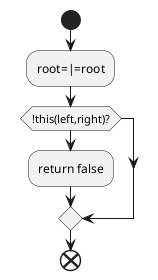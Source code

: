 @startuml
start
    :root=|=root;
    if(!this(left,right)?)then
        :return false;
    endif
end
@enduml